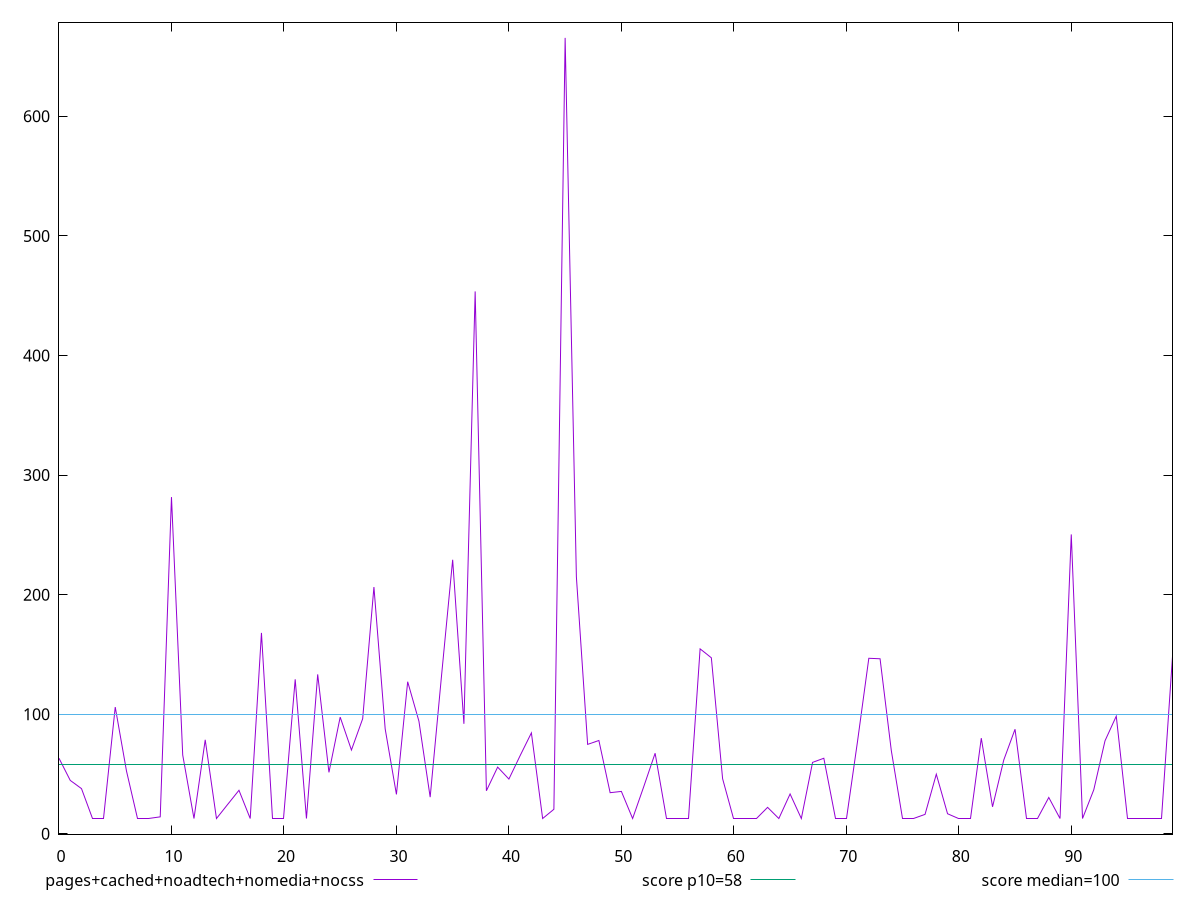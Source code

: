 reset

$pagesCachedNoadtechNomediaNocss <<EOF
0 63.2
1 44.666666666666664
2 37.800000000000004
3 12.8
4 12.8
5 106
6 52.53333333333333
7 12.8
8 12.8
9 14.200000000000001
10 281.6
11 65.86666666666666
12 12.8
13 78.60000000000001
14 12.8
15 24.64
16 36.4
17 12.8
18 168
19 12.8
20 12.8
21 129.20000000000002
22 12.8
23 133.33333333333334
24 51.400000000000006
25 97.60000000000001
26 70.08
27 96.26666666666667
28 206.4
29 87.73333333333335
30 32.96
31 127.2
32 94.2
33 30.666666666666664
34 131.1999999999999
35 229.20000000000002
36 92
37 453.6
38 36
39 55.800000000000004
40 45.800000000000004
41 65.4
42 84.4
43 12.8
44 20.53333333333333
45 665.6
46 214.93333333333334
47 74.8
48 78.05714285714286
49 34.4
50 35.46666666666666
51 12.8
52 39.733333333333334
53 67.4
54 12.8
55 12.8
56 12.8
57 154.66666666666669
58 147.20000000000002
59 46.080000000000005
60 12.8
61 12.8
62 12.8
63 22.133333333333333
64 12.8
65 33.333333333333336
66 12.8
67 59.76
68 63.2
69 12.8
70 12.8
71 77.60000000000001
72 146.8
73 146.4
74 69.60000000000001
75 12.8
76 12.8
77 16.266666666666666
78 49.866666666666674
79 16.8
80 12.8
81 12.8
82 80
83 22.560000000000002
84 61.800000000000004
85 87.46666666666667
86 12.8
87 12.8
88 30.400000000000002
89 12.8
90 250.4
91 12.8
92 36.800000000000004
93 77.80000000000001
94 98.4
95 12.8
96 12.8
97 12.8
98 12.8
99 148.26666666666668
EOF

set key outside below
set xrange [0:99]
set yrange [-0.2560000000000002:678.6560000000001]
set trange [-0.2560000000000002:678.6560000000001]
set terminal svg size 640, 500 enhanced background rgb 'white'
set output "report_00015_2021-02-09T16-11-33.973Z/estimated-input-latency/comparison/line/4_vs_5.svg"

plot $pagesCachedNoadtechNomediaNocss title "pages+cached+noadtech+nomedia+nocss" with line, \
     58 title "score p10=58", \
     100 title "score median=100"

reset
